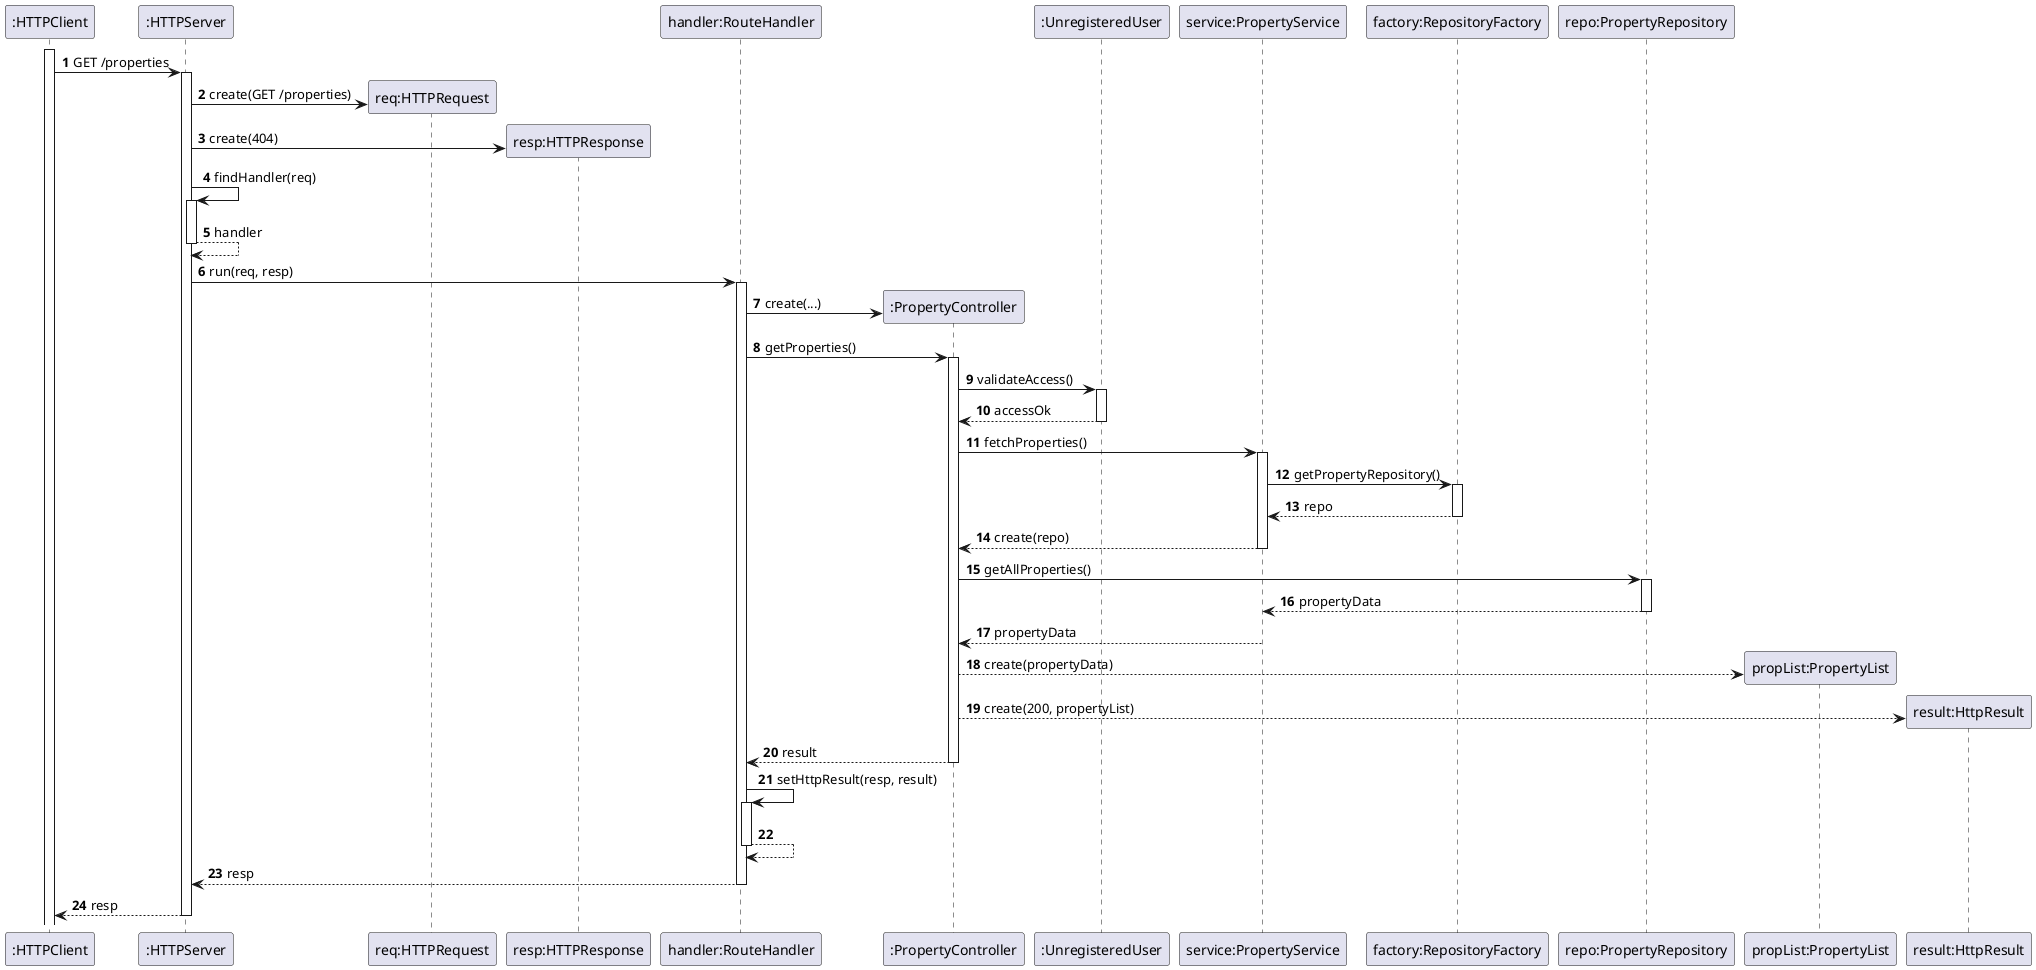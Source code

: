 @startuml
autoactivate on
autonumber

participant ":HTTPClient" as HTTPClient
participant ":HTTPServer" as HTTPServer
participant "req:HTTPRequest" as HTTPRequest
participant "resp:HTTPResponse" as HTTPResponse
participant "handler:RouteHandler" as System
participant ":PropertyController" as Ctrl
participant ":UnregisteredUser" as User
participant "service:PropertyService" as Service
participant "factory:RepositoryFactory" as Factory
participant "repo:PropertyRepository" as Repo
participant "propList:PropertyList" as PropertyList
participant "result:HttpResult" as Result

activate HTTPClient

HTTPClient -> HTTPServer: GET /properties
HTTPServer -> HTTPRequest**: create(GET /properties)
HTTPServer -> HTTPResponse**: create(404)
HTTPServer -> HTTPServer: findHandler(req)
HTTPServer --> HTTPServer: handler
HTTPServer -> System: run(req, resp)

System -> Ctrl**: create(...)
System -> Ctrl: getProperties()
Ctrl -> User: validateAccess()
User --> Ctrl: accessOk
Ctrl -> Service: fetchProperties()
Service -> Factory : getPropertyRepository()
Factory --> Service: repo
Service --> Ctrl: create(repo)
Ctrl -> Repo: getAllProperties()
Repo --> Service: propertyData
Service --> Ctrl: propertyData
Ctrl --> PropertyList**: create(propertyData)
Ctrl --> Result**: create(200, propertyList)
Ctrl --> System: result
System -> System: setHttpResult(resp, result)
System --> System:
System --> HTTPServer: resp
HTTPServer --> HTTPClient: resp
@enduml
